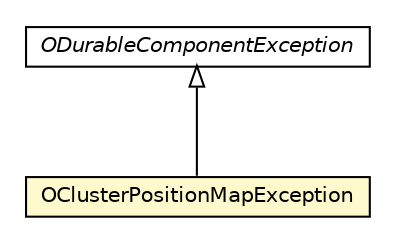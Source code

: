 #!/usr/local/bin/dot
#
# Class diagram 
# Generated by UMLGraph version R5_6-24-gf6e263 (http://www.umlgraph.org/)
#

digraph G {
	edge [fontname="Helvetica",fontsize=10,labelfontname="Helvetica",labelfontsize=10];
	node [fontname="Helvetica",fontsize=10,shape=plaintext];
	nodesep=0.25;
	ranksep=0.5;
	// com.orientechnologies.orient.core.exception.ODurableComponentException
	c934050 [label=<<table title="com.orientechnologies.orient.core.exception.ODurableComponentException" border="0" cellborder="1" cellspacing="0" cellpadding="2" port="p" href="./ODurableComponentException.html">
		<tr><td><table border="0" cellspacing="0" cellpadding="1">
<tr><td align="center" balign="center"><font face="Helvetica-Oblique"> ODurableComponentException </font></td></tr>
		</table></td></tr>
		</table>>, URL="./ODurableComponentException.html", fontname="Helvetica", fontcolor="black", fontsize=10.0];
	// com.orientechnologies.orient.core.exception.OClusterPositionMapException
	c934079 [label=<<table title="com.orientechnologies.orient.core.exception.OClusterPositionMapException" border="0" cellborder="1" cellspacing="0" cellpadding="2" port="p" bgcolor="lemonChiffon" href="./OClusterPositionMapException.html">
		<tr><td><table border="0" cellspacing="0" cellpadding="1">
<tr><td align="center" balign="center"> OClusterPositionMapException </td></tr>
		</table></td></tr>
		</table>>, URL="./OClusterPositionMapException.html", fontname="Helvetica", fontcolor="black", fontsize=10.0];
	//com.orientechnologies.orient.core.exception.OClusterPositionMapException extends com.orientechnologies.orient.core.exception.ODurableComponentException
	c934050:p -> c934079:p [dir=back,arrowtail=empty];
}

